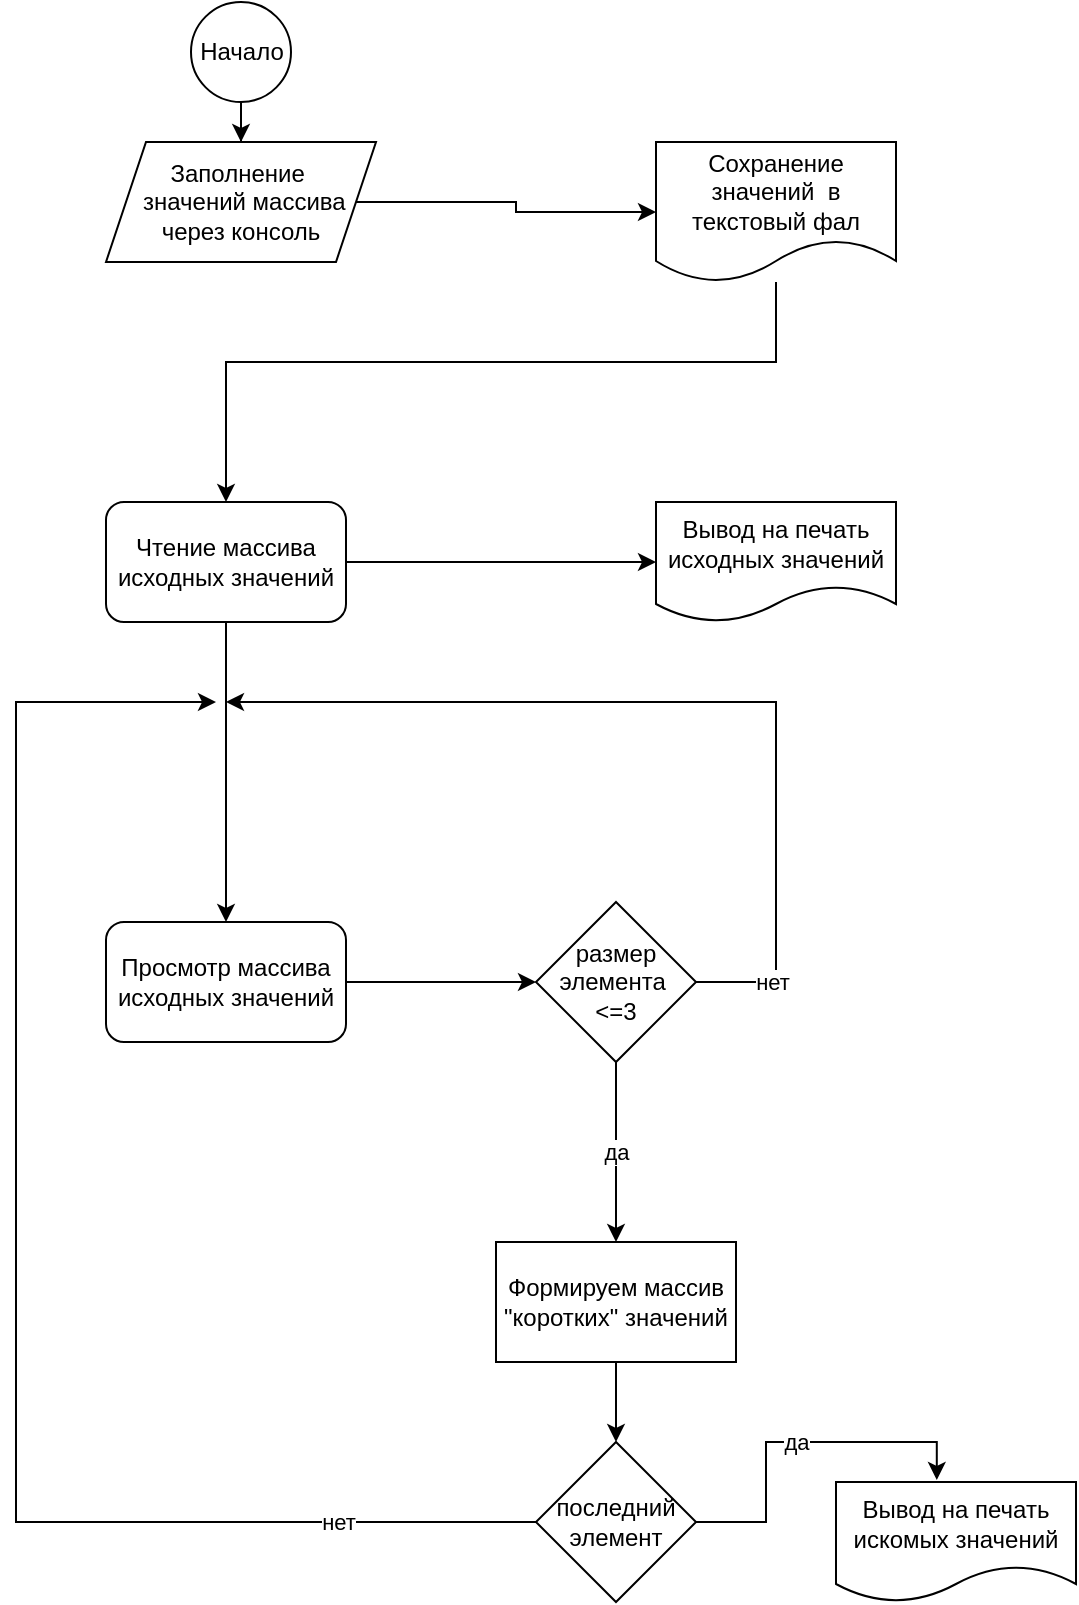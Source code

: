 <mxfile version="21.0.2" type="device"><diagram name="Страница 1" id="0-2F2BQvu07jF2VWVV6e"><mxGraphModel dx="1050" dy="553" grid="1" gridSize="10" guides="1" tooltips="1" connect="1" arrows="1" fold="1" page="1" pageScale="1" pageWidth="827" pageHeight="1169" math="0" shadow="0"><root><mxCell id="0"/><mxCell id="1" parent="0"/><mxCell id="dej-HxdbH9q2bRx0hlco-3" value="" style="edgeStyle=orthogonalEdgeStyle;rounded=0;orthogonalLoop=1;jettySize=auto;html=1;" edge="1" parent="1" source="dej-HxdbH9q2bRx0hlco-1" target="dej-HxdbH9q2bRx0hlco-2"><mxGeometry relative="1" as="geometry"/></mxCell><mxCell id="dej-HxdbH9q2bRx0hlco-1" value="Начало" style="ellipse;whiteSpace=wrap;html=1;aspect=fixed;" vertex="1" parent="1"><mxGeometry x="177.5" y="60" width="50" height="50" as="geometry"/></mxCell><mxCell id="dej-HxdbH9q2bRx0hlco-39" style="edgeStyle=orthogonalEdgeStyle;rounded=0;orthogonalLoop=1;jettySize=auto;html=1;entryX=0;entryY=0.5;entryDx=0;entryDy=0;" edge="1" parent="1" source="dej-HxdbH9q2bRx0hlco-2" target="dej-HxdbH9q2bRx0hlco-4"><mxGeometry relative="1" as="geometry"/></mxCell><mxCell id="dej-HxdbH9q2bRx0hlco-2" value="Заполнение&amp;nbsp;&lt;br&gt;&amp;nbsp;значений массива через консоль" style="shape=parallelogram;perimeter=parallelogramPerimeter;whiteSpace=wrap;html=1;fixedSize=1;" vertex="1" parent="1"><mxGeometry x="135" y="130" width="135" height="60" as="geometry"/></mxCell><mxCell id="dej-HxdbH9q2bRx0hlco-40" style="edgeStyle=orthogonalEdgeStyle;rounded=0;orthogonalLoop=1;jettySize=auto;html=1;" edge="1" parent="1" source="dej-HxdbH9q2bRx0hlco-4" target="dej-HxdbH9q2bRx0hlco-6"><mxGeometry relative="1" as="geometry"><Array as="points"><mxPoint x="470" y="240"/><mxPoint x="195" y="240"/></Array></mxGeometry></mxCell><mxCell id="dej-HxdbH9q2bRx0hlco-4" value="Сохранение значений&amp;nbsp; в текстовый фал" style="shape=document;whiteSpace=wrap;html=1;boundedLbl=1;" vertex="1" parent="1"><mxGeometry x="410" y="130" width="120" height="70" as="geometry"/></mxCell><mxCell id="dej-HxdbH9q2bRx0hlco-11" style="edgeStyle=orthogonalEdgeStyle;rounded=0;orthogonalLoop=1;jettySize=auto;html=1;exitX=0.5;exitY=1;exitDx=0;exitDy=0;entryX=0.5;entryY=0;entryDx=0;entryDy=0;" edge="1" parent="1" source="dej-HxdbH9q2bRx0hlco-6" target="dej-HxdbH9q2bRx0hlco-21"><mxGeometry relative="1" as="geometry"><mxPoint x="195" y="410" as="targetPoint"/></mxGeometry></mxCell><mxCell id="dej-HxdbH9q2bRx0hlco-38" style="edgeStyle=orthogonalEdgeStyle;rounded=0;orthogonalLoop=1;jettySize=auto;html=1;entryX=0;entryY=0.5;entryDx=0;entryDy=0;" edge="1" parent="1" source="dej-HxdbH9q2bRx0hlco-6" target="dej-HxdbH9q2bRx0hlco-12"><mxGeometry relative="1" as="geometry"/></mxCell><mxCell id="dej-HxdbH9q2bRx0hlco-6" value="Чтение массива исходных значений" style="rounded=1;whiteSpace=wrap;html=1;" vertex="1" parent="1"><mxGeometry x="135" y="310" width="120" height="60" as="geometry"/></mxCell><mxCell id="dej-HxdbH9q2bRx0hlco-12" value="Вывод на печать исходных значений" style="shape=document;whiteSpace=wrap;html=1;boundedLbl=1;" vertex="1" parent="1"><mxGeometry x="410" y="310" width="120" height="60" as="geometry"/></mxCell><mxCell id="dej-HxdbH9q2bRx0hlco-35" value="да" style="edgeStyle=orthogonalEdgeStyle;rounded=0;orthogonalLoop=1;jettySize=auto;html=1;" edge="1" parent="1" source="dej-HxdbH9q2bRx0hlco-17" target="dej-HxdbH9q2bRx0hlco-34"><mxGeometry relative="1" as="geometry"/></mxCell><mxCell id="dej-HxdbH9q2bRx0hlco-37" value="нет" style="edgeStyle=orthogonalEdgeStyle;rounded=0;orthogonalLoop=1;jettySize=auto;html=1;exitX=1;exitY=0.5;exitDx=0;exitDy=0;" edge="1" parent="1" source="dej-HxdbH9q2bRx0hlco-17"><mxGeometry x="-0.835" relative="1" as="geometry"><mxPoint x="195" y="410" as="targetPoint"/><Array as="points"><mxPoint x="470" y="550"/><mxPoint x="470" y="410"/><mxPoint x="195" y="410"/></Array><mxPoint as="offset"/></mxGeometry></mxCell><mxCell id="dej-HxdbH9q2bRx0hlco-17" value="размер элемента&amp;nbsp; &amp;lt;=3" style="rhombus;whiteSpace=wrap;html=1;" vertex="1" parent="1"><mxGeometry x="350" y="510" width="80" height="80" as="geometry"/></mxCell><mxCell id="dej-HxdbH9q2bRx0hlco-33" style="edgeStyle=orthogonalEdgeStyle;rounded=0;orthogonalLoop=1;jettySize=auto;html=1;exitX=1;exitY=0.5;exitDx=0;exitDy=0;entryX=0;entryY=0.5;entryDx=0;entryDy=0;" edge="1" parent="1" source="dej-HxdbH9q2bRx0hlco-21" target="dej-HxdbH9q2bRx0hlco-17"><mxGeometry relative="1" as="geometry"/></mxCell><mxCell id="dej-HxdbH9q2bRx0hlco-21" value="Просмотр массива исходных значений" style="rounded=1;whiteSpace=wrap;html=1;" vertex="1" parent="1"><mxGeometry x="135" y="520" width="120" height="60" as="geometry"/></mxCell><mxCell id="dej-HxdbH9q2bRx0hlco-28" value="нет" style="edgeStyle=orthogonalEdgeStyle;rounded=0;orthogonalLoop=1;jettySize=auto;html=1;" edge="1" parent="1" source="dej-HxdbH9q2bRx0hlco-26"><mxGeometry x="-0.741" relative="1" as="geometry"><mxPoint x="190" y="410" as="targetPoint"/><Array as="points"><mxPoint x="90" y="820"/><mxPoint x="90" y="410"/></Array><mxPoint as="offset"/></mxGeometry></mxCell><mxCell id="dej-HxdbH9q2bRx0hlco-29" value="да" style="edgeStyle=orthogonalEdgeStyle;rounded=0;orthogonalLoop=1;jettySize=auto;html=1;exitX=1;exitY=0.5;exitDx=0;exitDy=0;entryX=0.42;entryY=-0.017;entryDx=0;entryDy=0;entryPerimeter=0;" edge="1" parent="1" source="dej-HxdbH9q2bRx0hlco-26" target="dej-HxdbH9q2bRx0hlco-30"><mxGeometry relative="1" as="geometry"><mxPoint x="540" y="870" as="targetPoint"/></mxGeometry></mxCell><mxCell id="dej-HxdbH9q2bRx0hlco-26" value="последний элемент" style="rhombus;whiteSpace=wrap;html=1;" vertex="1" parent="1"><mxGeometry x="350" y="780" width="80" height="80" as="geometry"/></mxCell><mxCell id="dej-HxdbH9q2bRx0hlco-30" value="Вывод на печать искомых значений" style="shape=document;whiteSpace=wrap;html=1;boundedLbl=1;" vertex="1" parent="1"><mxGeometry x="500" y="800" width="120" height="60" as="geometry"/></mxCell><mxCell id="dej-HxdbH9q2bRx0hlco-36" style="edgeStyle=orthogonalEdgeStyle;rounded=0;orthogonalLoop=1;jettySize=auto;html=1;entryX=0.5;entryY=0;entryDx=0;entryDy=0;" edge="1" parent="1" source="dej-HxdbH9q2bRx0hlco-34" target="dej-HxdbH9q2bRx0hlco-26"><mxGeometry relative="1" as="geometry"/></mxCell><mxCell id="dej-HxdbH9q2bRx0hlco-34" value="Формируем массив &quot;коротких&quot; значений" style="rounded=0;whiteSpace=wrap;html=1;" vertex="1" parent="1"><mxGeometry x="330" y="680" width="120" height="60" as="geometry"/></mxCell></root></mxGraphModel></diagram></mxfile>